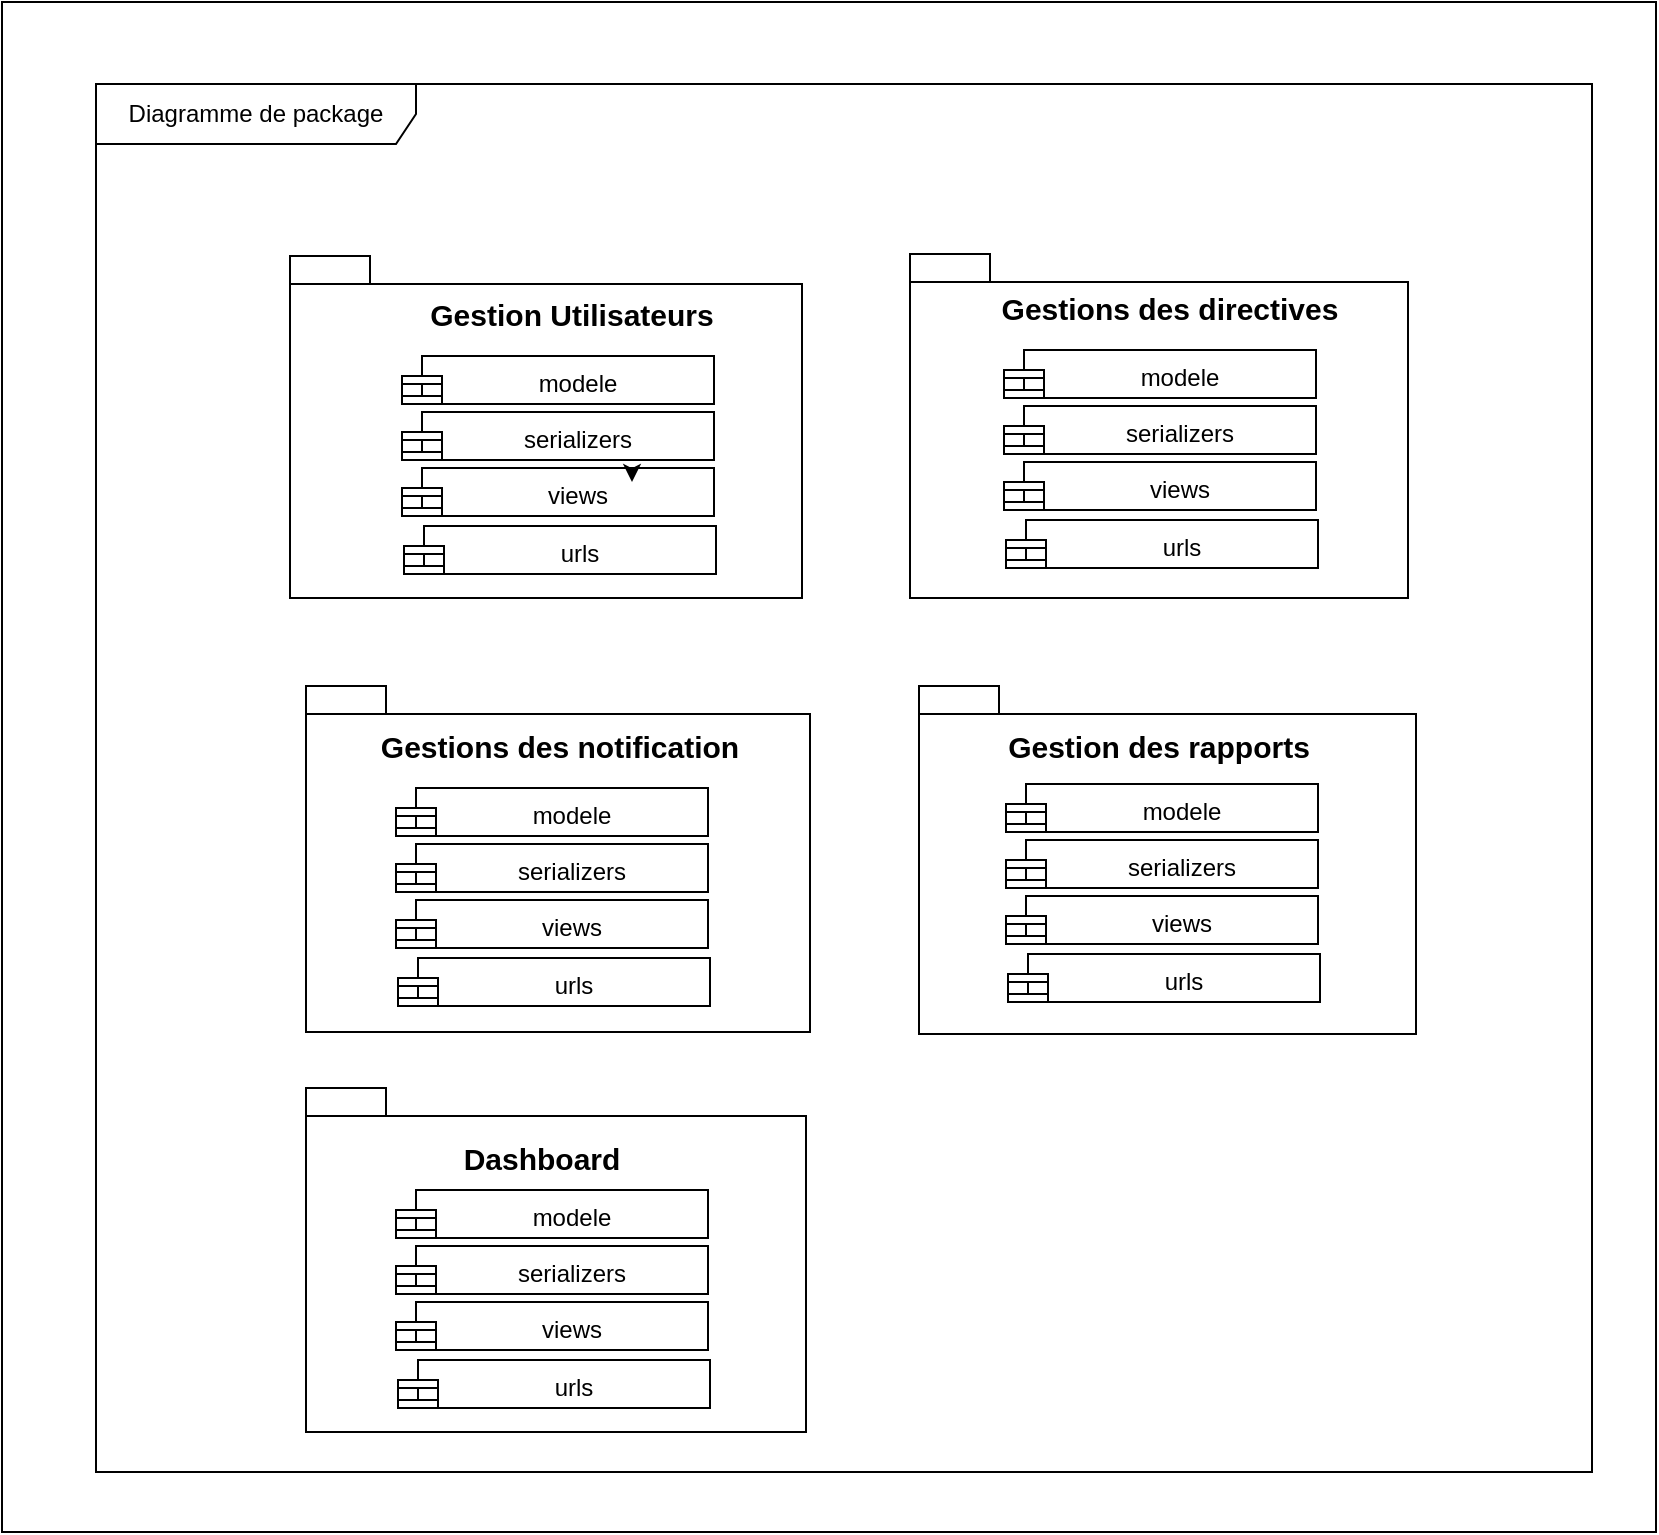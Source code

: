 <mxfile version="24.8.3">
  <diagram name="Page-1" id="0gWsJnrh7PNTObbv-XV8">
    <mxGraphModel dx="1280" dy="868" grid="0" gridSize="10" guides="1" tooltips="1" connect="1" arrows="1" fold="1" page="0" pageScale="1" pageWidth="3300" pageHeight="4681" math="0" shadow="0">
      <root>
        <mxCell id="0" />
        <mxCell id="1" parent="0" />
        <mxCell id="HmMxcQXpRnZ39Q23Rilj-17" value="" style="rounded=0;whiteSpace=wrap;html=1;" parent="1" vertex="1">
          <mxGeometry x="-132" y="-67" width="827" height="765" as="geometry" />
        </mxCell>
        <mxCell id="HmMxcQXpRnZ39Q23Rilj-18" value="" style="shape=folder;fontStyle=1;spacingTop=10;tabWidth=40;tabHeight=14;tabPosition=left;html=1;whiteSpace=wrap;" parent="1" vertex="1">
          <mxGeometry x="12" y="60" width="256" height="171" as="geometry" />
        </mxCell>
        <mxCell id="HmMxcQXpRnZ39Q23Rilj-19" value="" style="shape=folder;fontStyle=1;spacingTop=10;tabWidth=40;tabHeight=14;tabPosition=left;html=1;whiteSpace=wrap;" parent="1" vertex="1">
          <mxGeometry x="322" y="59" width="249" height="172" as="geometry" />
        </mxCell>
        <mxCell id="HmMxcQXpRnZ39Q23Rilj-20" value="" style="shape=folder;fontStyle=1;spacingTop=10;tabWidth=40;tabHeight=14;tabPosition=left;html=1;whiteSpace=wrap;" parent="1" vertex="1">
          <mxGeometry x="20" y="275" width="252" height="173" as="geometry" />
        </mxCell>
        <mxCell id="HmMxcQXpRnZ39Q23Rilj-21" value="" style="shape=folder;fontStyle=1;spacingTop=10;tabWidth=40;tabHeight=14;tabPosition=left;html=1;whiteSpace=wrap;" parent="1" vertex="1">
          <mxGeometry x="326.5" y="275" width="248.5" height="174" as="geometry" />
        </mxCell>
        <mxCell id="HmMxcQXpRnZ39Q23Rilj-22" value="" style="shape=folder;fontStyle=1;spacingTop=10;tabWidth=40;tabHeight=14;tabPosition=left;html=1;whiteSpace=wrap;" parent="1" vertex="1">
          <mxGeometry x="20" y="476" width="250" height="172" as="geometry" />
        </mxCell>
        <mxCell id="HmMxcQXpRnZ39Q23Rilj-24" value="Diagramme de package" style="shape=umlFrame;whiteSpace=wrap;html=1;pointerEvents=0;recursiveResize=0;container=1;collapsible=0;width=160;" parent="1" vertex="1">
          <mxGeometry x="-85" y="-26" width="748" height="694" as="geometry" />
        </mxCell>
        <mxCell id="krLjdD_EKkHfdY24i0zE-1" value="&lt;font style=&quot;font-size: 15px;&quot;&gt;&lt;b&gt;Gestion Utilisateurs&lt;/b&gt;&lt;/font&gt;" style="text;html=1;align=center;verticalAlign=middle;whiteSpace=wrap;rounded=0;" vertex="1" parent="HmMxcQXpRnZ39Q23Rilj-24">
          <mxGeometry x="161" y="100" width="154" height="30" as="geometry" />
        </mxCell>
        <mxCell id="krLjdD_EKkHfdY24i0zE-2" value="modele" style="shape=module;align=left;spacingLeft=20;align=center;verticalAlign=top;whiteSpace=wrap;html=1;" vertex="1" parent="HmMxcQXpRnZ39Q23Rilj-24">
          <mxGeometry x="153" y="136" width="156" height="24" as="geometry" />
        </mxCell>
        <mxCell id="krLjdD_EKkHfdY24i0zE-13" value="&lt;span style=&quot;font-weight: 700;&quot;&gt;&lt;font style=&quot;font-size: 15px;&quot;&gt;Dashboard&lt;/font&gt;&lt;/span&gt;" style="text;html=1;align=center;verticalAlign=middle;whiteSpace=wrap;rounded=0;" vertex="1" parent="HmMxcQXpRnZ39Q23Rilj-24">
          <mxGeometry x="193" y="522" width="60" height="30" as="geometry" />
        </mxCell>
        <mxCell id="krLjdD_EKkHfdY24i0zE-3" value="serializers" style="shape=module;align=left;spacingLeft=20;align=center;verticalAlign=top;whiteSpace=wrap;html=1;" vertex="1" parent="1">
          <mxGeometry x="68" y="138" width="156" height="24" as="geometry" />
        </mxCell>
        <mxCell id="krLjdD_EKkHfdY24i0zE-4" value="views" style="shape=module;align=left;spacingLeft=20;align=center;verticalAlign=top;whiteSpace=wrap;html=1;" vertex="1" parent="1">
          <mxGeometry x="68" y="166" width="156" height="24" as="geometry" />
        </mxCell>
        <mxCell id="krLjdD_EKkHfdY24i0zE-5" style="edgeStyle=orthogonalEdgeStyle;rounded=0;orthogonalLoop=1;jettySize=auto;html=1;exitX=0.75;exitY=0;exitDx=0;exitDy=0;entryX=0.75;entryY=0.292;entryDx=0;entryDy=0;entryPerimeter=0;" edge="1" parent="1">
          <mxGeometry relative="1" as="geometry">
            <mxPoint x="183" y="166" as="sourcePoint" />
            <mxPoint x="183" y="173.008" as="targetPoint" />
          </mxGeometry>
        </mxCell>
        <mxCell id="krLjdD_EKkHfdY24i0zE-10" value="&lt;span style=&quot;font-weight: 700;&quot;&gt;&lt;font style=&quot;font-size: 15px;&quot;&gt;Gestions des directives&lt;/font&gt;&lt;/span&gt;" style="text;html=1;align=center;verticalAlign=middle;whiteSpace=wrap;rounded=0;" vertex="1" parent="1">
          <mxGeometry x="353" y="71" width="198" height="30" as="geometry" />
        </mxCell>
        <mxCell id="krLjdD_EKkHfdY24i0zE-11" value="&lt;span style=&quot;font-weight: 700;&quot;&gt;&lt;font style=&quot;font-size: 15px;&quot;&gt;Gestion des rapports&lt;/font&gt;&lt;/span&gt;" style="text;html=1;align=center;verticalAlign=middle;whiteSpace=wrap;rounded=0;" vertex="1" parent="1">
          <mxGeometry x="361" y="290" width="171" height="30" as="geometry" />
        </mxCell>
        <mxCell id="krLjdD_EKkHfdY24i0zE-12" value="&lt;span style=&quot;font-weight: 700;&quot;&gt;&lt;font style=&quot;font-size: 15px;&quot;&gt;Gestions des notification&lt;/font&gt;&lt;/span&gt;" style="text;html=1;align=center;verticalAlign=middle;whiteSpace=wrap;rounded=0;" vertex="1" parent="1">
          <mxGeometry x="33" y="290" width="228" height="30" as="geometry" />
        </mxCell>
        <mxCell id="krLjdD_EKkHfdY24i0zE-26" value="urls" style="shape=module;align=left;spacingLeft=20;align=center;verticalAlign=top;whiteSpace=wrap;html=1;" vertex="1" parent="1">
          <mxGeometry x="69" y="195" width="156" height="24" as="geometry" />
        </mxCell>
        <mxCell id="krLjdD_EKkHfdY24i0zE-28" value="&lt;font style=&quot;font-size: 12px;&quot;&gt;modele&lt;/font&gt;" style="shape=module;align=left;spacingLeft=20;align=center;verticalAlign=top;whiteSpace=wrap;html=1;" vertex="1" parent="1">
          <mxGeometry x="65" y="326" width="156" height="24" as="geometry" />
        </mxCell>
        <mxCell id="krLjdD_EKkHfdY24i0zE-29" value="serializers" style="shape=module;align=left;spacingLeft=20;align=center;verticalAlign=top;whiteSpace=wrap;html=1;" vertex="1" parent="1">
          <mxGeometry x="65" y="354" width="156" height="24" as="geometry" />
        </mxCell>
        <mxCell id="krLjdD_EKkHfdY24i0zE-30" value="views" style="shape=module;align=left;spacingLeft=20;align=center;verticalAlign=top;whiteSpace=wrap;html=1;" vertex="1" parent="1">
          <mxGeometry x="65" y="382" width="156" height="24" as="geometry" />
        </mxCell>
        <mxCell id="krLjdD_EKkHfdY24i0zE-31" value="urls" style="shape=module;align=left;spacingLeft=20;align=center;verticalAlign=top;whiteSpace=wrap;html=1;" vertex="1" parent="1">
          <mxGeometry x="66" y="411" width="156" height="24" as="geometry" />
        </mxCell>
        <mxCell id="krLjdD_EKkHfdY24i0zE-32" value="modele" style="shape=module;align=left;spacingLeft=20;align=center;verticalAlign=top;whiteSpace=wrap;html=1;" vertex="1" parent="1">
          <mxGeometry x="65" y="527" width="156" height="24" as="geometry" />
        </mxCell>
        <mxCell id="krLjdD_EKkHfdY24i0zE-33" value="serializers" style="shape=module;align=left;spacingLeft=20;align=center;verticalAlign=top;whiteSpace=wrap;html=1;" vertex="1" parent="1">
          <mxGeometry x="65" y="555" width="156" height="24" as="geometry" />
        </mxCell>
        <mxCell id="krLjdD_EKkHfdY24i0zE-34" value="views" style="shape=module;align=left;spacingLeft=20;align=center;verticalAlign=top;whiteSpace=wrap;html=1;" vertex="1" parent="1">
          <mxGeometry x="65" y="583" width="156" height="24" as="geometry" />
        </mxCell>
        <mxCell id="krLjdD_EKkHfdY24i0zE-35" value="urls" style="shape=module;align=left;spacingLeft=20;align=center;verticalAlign=top;whiteSpace=wrap;html=1;" vertex="1" parent="1">
          <mxGeometry x="66" y="612" width="156" height="24" as="geometry" />
        </mxCell>
        <mxCell id="krLjdD_EKkHfdY24i0zE-36" value="modele" style="shape=module;align=left;spacingLeft=20;align=center;verticalAlign=top;whiteSpace=wrap;html=1;" vertex="1" parent="1">
          <mxGeometry x="370" y="324" width="156" height="24" as="geometry" />
        </mxCell>
        <mxCell id="krLjdD_EKkHfdY24i0zE-37" value="serializers" style="shape=module;align=left;spacingLeft=20;align=center;verticalAlign=top;whiteSpace=wrap;html=1;" vertex="1" parent="1">
          <mxGeometry x="370" y="352" width="156" height="24" as="geometry" />
        </mxCell>
        <mxCell id="krLjdD_EKkHfdY24i0zE-38" value="views" style="shape=module;align=left;spacingLeft=20;align=center;verticalAlign=top;whiteSpace=wrap;html=1;" vertex="1" parent="1">
          <mxGeometry x="370" y="380" width="156" height="24" as="geometry" />
        </mxCell>
        <mxCell id="krLjdD_EKkHfdY24i0zE-39" value="urls" style="shape=module;align=left;spacingLeft=20;align=center;verticalAlign=top;whiteSpace=wrap;html=1;" vertex="1" parent="1">
          <mxGeometry x="371" y="409" width="156" height="24" as="geometry" />
        </mxCell>
        <mxCell id="krLjdD_EKkHfdY24i0zE-40" value="modele" style="shape=module;align=left;spacingLeft=20;align=center;verticalAlign=top;whiteSpace=wrap;html=1;" vertex="1" parent="1">
          <mxGeometry x="369" y="107" width="156" height="24" as="geometry" />
        </mxCell>
        <mxCell id="krLjdD_EKkHfdY24i0zE-41" value="serializers" style="shape=module;align=left;spacingLeft=20;align=center;verticalAlign=top;whiteSpace=wrap;html=1;" vertex="1" parent="1">
          <mxGeometry x="369" y="135" width="156" height="24" as="geometry" />
        </mxCell>
        <mxCell id="krLjdD_EKkHfdY24i0zE-42" value="views" style="shape=module;align=left;spacingLeft=20;align=center;verticalAlign=top;whiteSpace=wrap;html=1;" vertex="1" parent="1">
          <mxGeometry x="369" y="163" width="156" height="24" as="geometry" />
        </mxCell>
        <mxCell id="krLjdD_EKkHfdY24i0zE-43" value="urls" style="shape=module;align=left;spacingLeft=20;align=center;verticalAlign=top;whiteSpace=wrap;html=1;" vertex="1" parent="1">
          <mxGeometry x="370" y="192" width="156" height="24" as="geometry" />
        </mxCell>
      </root>
    </mxGraphModel>
  </diagram>
</mxfile>
